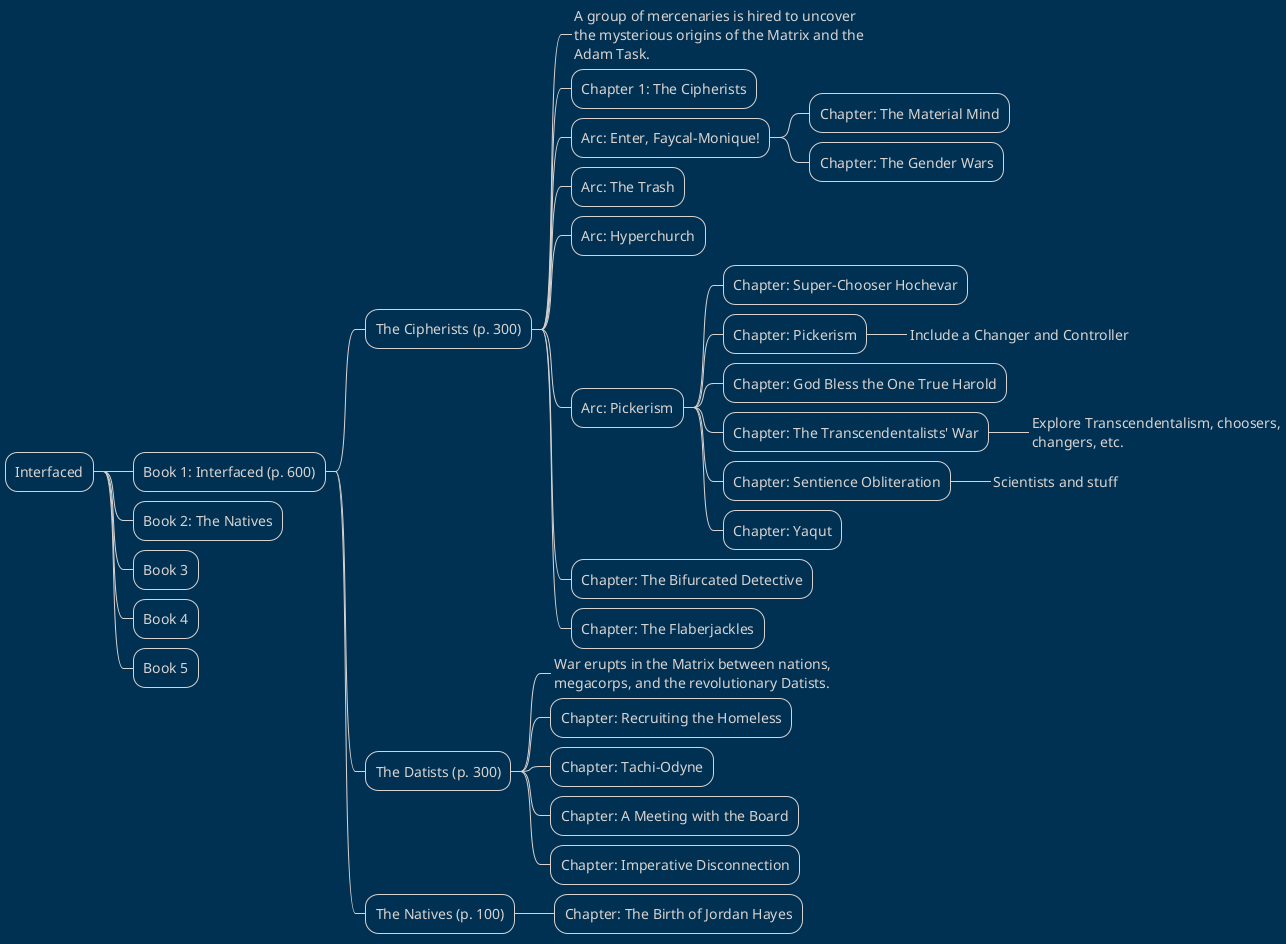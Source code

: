 @startuml
@startmindmap Plot Map
!theme blueprint
+ Interfaced
++ Book 1: Interfaced (p. 600)
+++ The Cipherists (p. 300)
++++_ A group of mercenaries is hired to uncover the mysterious origins of the Matrix and the Adam Task.
++++ Chapter 1: The Cipherists
++++ Arc: Enter, Faycal-Monique!
+++++ Chapter: The Material Mind
+++++ Chapter: The Gender Wars
++++ Arc: The Trash
++++ Arc: Hyperchurch
++++ Arc: Pickerism
+++++ Chapter: Super-Chooser Hochevar
+++++ Chapter: Pickerism
++++++_ Include a Changer and Controller
+++++ Chapter: God Bless the One True Harold
+++++ Chapter: The Transcendentalists' War
++++++_ Explore Transcendentalism, choosers, changers, etc.
+++++ Chapter: Sentience Obliteration
++++++_ Scientists and stuff
+++++ Chapter: Yaqut
++++ Chapter: The Bifurcated Detective
++++ Chapter: The Flaberjackles

' Five characters: Elliot, Rafael, Habib, Manoj, Anita
' Five arcs for each

+++ The Datists (p. 300)
++++_ War erupts in the Matrix between nations, megacorps, and the revolutionary Datists.
++++ Chapter: Recruiting the Homeless
++++ Chapter: Tachi-Odyne
++++ Chapter: A Meeting with the Board
++++ Chapter: Imperative Disconnection
+++ The Natives (p. 100)
++++ Chapter: The Birth of Jordan Hayes
++ Book 2: The Natives
++ Book 3
++ Book 4
++ Book 5
@endmindmap
@enduml